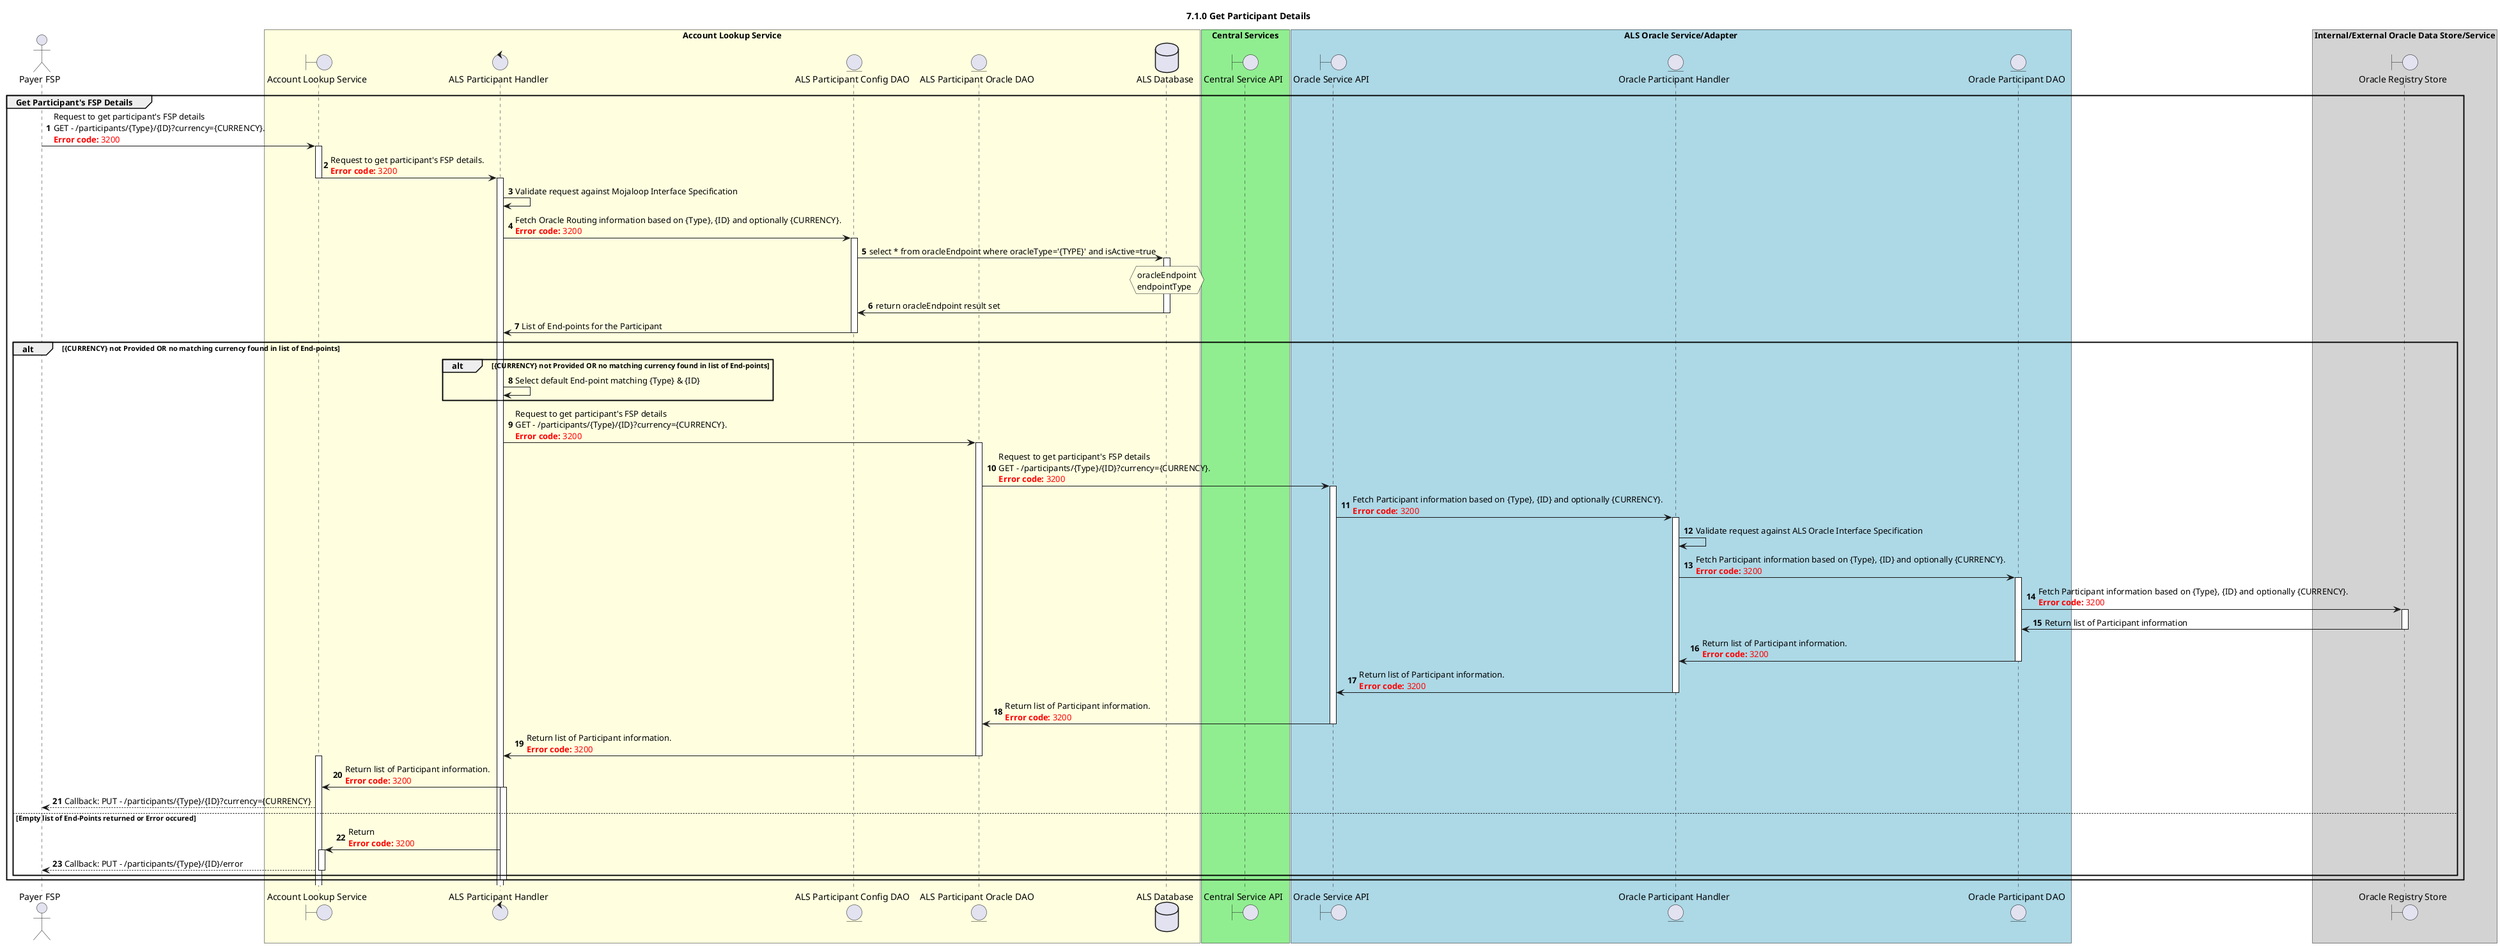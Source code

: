 /'*****
 License
 --------------
 Copyright © 2017 Bill & Melinda Gates Foundation
 The Mojaloop files are made available by the Bill & Melinda Gates Foundation under the Apache License, Version 2.0 (the "License") and you may not use these files except in compliance with the License. You may obtain a copy of the License at
 http://www.apache.org/licenses/LICENSE-2.0
 Unless required by applicable law or agreed to in writing, the Mojaloop files are distributed on an "AS IS" BASIS, WITHOUT WARRANTIES OR CONDITIONS OF ANY KIND, either express or implied. See the License for the specific language governing permissions and limitations under the License.
 Contributors
 --------------
 This is the official list of the Mojaloop project contributors for this file.
 Names of the original copyright holders (individuals or organizations)
 should be listed with a '*' in the first column. People who have
 contributed from an organization can be listed under the organization
 that actually holds the copyright for their contributions (see the
 Gates Foundation organization for an example). Those individuals should have
 their names indented and be marked with a '-'. Email address can be added
 optionally within square brackets <email>.
 * Gates Foundation
 - Name Surname <name.surname@gatesfoundation.com>

 * Rajiv Mothilal <rajiv.mothilal@modusbox.com>
 --------------
 ******'/


@startuml
' declate title
title 7.1.0 Get Participant Details

autonumber
' Actor Keys:
' boundary - APIs/Interfaces, etc
' entity - Database Access Objects
' database - Database Persistance Store

' declare actors
actor "Payer FSP" as PAYER_FSP
boundary "Account Lookup Service" as ALS_API
control "ALS Participant Handler" as ALS_PARTICIPANT_HANDLER
entity "ALS Participant Config DAO" as ALS_PARTICIPANT_CONFIG_DAO
entity "ALS Participant Oracle DAO" as ALS_PARTICIPANT_ORACLE_DAO
database "ALS Database" as ALS_DB
boundary "Oracle Service API" as ORACLE_API
entity "Oracle Participant Handler" as ORACLE_PARTICIPANT_HANDLER
entity "Oracle Participant DAO" as ORACLE_PARTICIPANT_DAO
boundary "Oracle Registry Store" as ORACLE_STORE
boundary "Central Service API" as CENTRALSERVICE_API

box "Account Lookup Service" #LightYellow
participant ALS_API
participant ALS_PARTICIPANT_HANDLER
participant ALS_PARTICIPANT_CONFIG_DAO
participant ALS_PARTICIPANT_ORACLE_DAO
participant ALS_DB
end box

box "Central Services" #LightGreen
participant CENTRALSERVICE_API
end box

box "ALS Oracle Service/Adapter" #LightBlue
participant ORACLE_API
participant ORACLE_PARTICIPANT_HANDLER
participant ORACLE_PARTICIPANT_DAO
end box

box "Internal/External Oracle Data Store/Service" #LightGrey
participant ORACLE_STORE
end box

' START OF FLOW

group Get Participant's FSP Details
    PAYER_FSP -> ALS_API: Request to get participant's FSP details \nGET - /participants/{Type}/{ID}?currency={CURRENCY}. \n<color #FF0000><b>Error code:</b> 3200</color>
    activate ALS_API
    ALS_API -> ALS_PARTICIPANT_HANDLER: Request to get participant's FSP details. \n<color #FF0000><b>Error code:</b> 3200</color>
    deactivate ALS_API
    activate ALS_PARTICIPANT_HANDLER

    ALS_PARTICIPANT_HANDLER -> ALS_PARTICIPANT_HANDLER: Validate request against Mojaloop Interface Specification

    ALS_PARTICIPANT_HANDLER -> ALS_PARTICIPANT_CONFIG_DAO: Fetch Oracle Routing information based on {Type}, {ID} and optionally {CURRENCY}. \n<color #FF0000><b>Error code:</b> 3200</color>
    activate ALS_PARTICIPANT_CONFIG_DAO


    ALS_PARTICIPANT_CONFIG_DAO -> ALS_DB: select * from oracleEndpoint where oracleType='{TYPE}' and isActive=true
    activate ALS_DB
        hnote over ALS_DB #lightyellow
                oracleEndpoint
                endpointType
        end note
    ALS_DB -> ALS_PARTICIPANT_CONFIG_DAO: return oracleEndpoint result set
    deactivate ALS_DB

    ALS_PARTICIPANT_CONFIG_DAO -> ALS_PARTICIPANT_HANDLER: List of End-points for the Participant
    deactivate ALS_PARTICIPANT_CONFIG_DAO

    alt {CURRENCY} not Provided OR no matching currency found in list of End-points
        alt {CURRENCY} not Provided OR no matching currency found in list of End-points
            ALS_PARTICIPANT_HANDLER -> ALS_PARTICIPANT_HANDLER: Select default End-point matching {Type} & {ID}
        end alt

        ALS_PARTICIPANT_HANDLER -> ALS_PARTICIPANT_ORACLE_DAO: Request to get participant's FSP details \nGET - /participants/{Type}/{ID}?currency={CURRENCY}. \n<color #FF0000><b>Error code:</b> 3200</color>
        activate ALS_PARTICIPANT_ORACLE_DAO
        ALS_PARTICIPANT_ORACLE_DAO -> ORACLE_API: Request to get participant's FSP details \nGET - /participants/{Type}/{ID}?currency={CURRENCY}. \n<color #FF0000><b>Error code:</b> 3200</color>

        activate ORACLE_API
        ORACLE_API -> ORACLE_PARTICIPANT_HANDLER: Fetch Participant information based on {Type}, {ID} and optionally {CURRENCY}. \n<color #FF0000><b>Error code:</b> 3200</color>
        activate ORACLE_PARTICIPANT_HANDLER
        ORACLE_PARTICIPANT_HANDLER -> ORACLE_PARTICIPANT_HANDLER: Validate request against ALS Oracle Interface Specification
        ORACLE_PARTICIPANT_HANDLER -> ORACLE_PARTICIPANT_DAO: Fetch Participant information based on {Type}, {ID} and optionally {CURRENCY}. \n<color #FF0000><b>Error code:</b> 3200</color>
        activate ORACLE_PARTICIPANT_DAO
        ORACLE_PARTICIPANT_DAO -> ORACLE_STORE: Fetch Participant information based on {Type}, {ID} and optionally {CURRENCY}. \n<color #FF0000><b>Error code:</b> 3200</color>
        activate ORACLE_STORE
        ORACLE_STORE -> ORACLE_PARTICIPANT_DAO: Return list of Participant information
        deactivate ORACLE_STORE
        ORACLE_PARTICIPANT_DAO -> ORACLE_PARTICIPANT_HANDLER: Return list of Participant information. \n<color #FF0000><b>Error code:</b> 3200</color>
        deactivate ORACLE_PARTICIPANT_DAO
        ORACLE_PARTICIPANT_HANDLER -> ORACLE_API: Return list of Participant information. \n<color #FF0000><b>Error code:</b> 3200</color>
        deactivate ORACLE_PARTICIPANT_HANDLER

        ORACLE_API -> ALS_PARTICIPANT_ORACLE_DAO: Return list of Participant information. \n<color #FF0000><b>Error code:</b> 3200</color>
        deactivate ORACLE_API

        ALS_PARTICIPANT_ORACLE_DAO -> ALS_PARTICIPANT_HANDLER: Return list of Participant information. \n<color #FF0000><b>Error code:</b> 3200</color>
        deactivate ALS_PARTICIPANT_ORACLE_DAO

        activate ALS_API
        ALS_PARTICIPANT_HANDLER -> ALS_API: Return list of Participant information. \n<color #FF0000><b>Error code:</b> 3200</color>
        activate ALS_PARTICIPANT_HANDLER

        ALS_API --> PAYER_FSP: Callback: PUT - /participants/{Type}/{ID}?currency={CURRENCY}

    else Empty list of End-Points returned or Error occured
        ALS_PARTICIPANT_HANDLER -> ALS_API: Return \n<color #FF0000><b>Error code:</b> 3200</color>
        activate ALS_API
        ALS_API --> PAYER_FSP: Callback: PUT - /participants/{Type}/{ID}/error
        deactivate ALS_API
    end alt

    deactivate ALS_PARTICIPANT_HANDLER
end
@enduml

